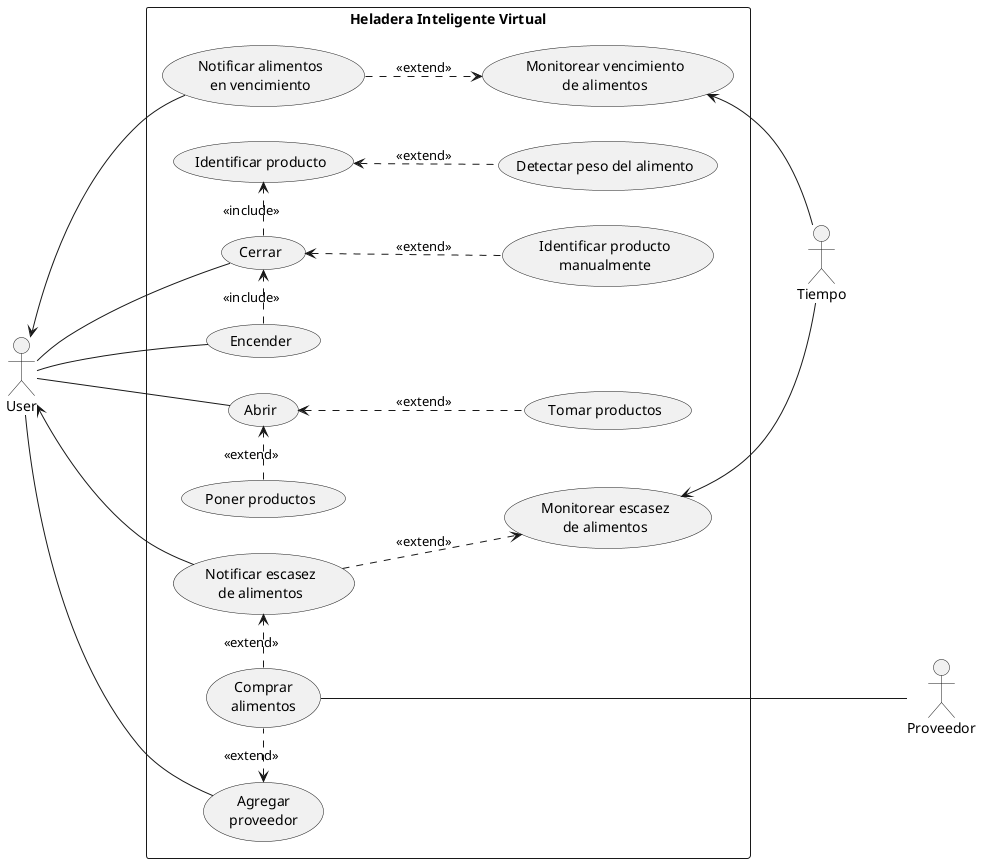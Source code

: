 @startuml
left to right direction
Actor User
Actor Tiempo
Actor Proveedor
rectangle "Heladera Inteligente Virtual" {
    User --- (Abrir)
    User --- (Cerrar)
    User -- (Encender)
    User <- (Notificar alimentos\nen vencimiento)
    (Cerrar) <.. (Identificar producto\nmanualmente) : <<extend>>
    (Cerrar) .> (Identificar producto) : <<include>>
    (Encender) .> (Cerrar) : <<include>>
    (Identificar producto) <.. (Detectar peso del alimento) : <<extend >>
    (Poner productos) .> (Abrir) : <<extend>>
    (Abrir) <.. (Tomar productos) : <<extend>>
    (Comprar\nalimentos) ---- Proveedor
    User <- (Notificar escasez\nde alimentos)
    (Notificar escasez\nde alimentos) ..> (Monitorear escasez\nde alimentos) : <<extend>>
    (Comprar\nalimentos) .> (Notificar escasez\nde alimentos) : <<extend>>
    User --- (Agregar\nproveedor)
    (Agregar\nproveedor) <. (Comprar\nalimentos) : <<extend>>
    (Monitorear vencimiento\nde alimentos) <-- Tiempo
    (Notificar alimentos\nen vencimiento) ..> (Monitorear vencimiento\nde alimentos) : <<extend>>
    (Monitorear escasez\nde alimentos) <-- Tiempo
}
@enduml